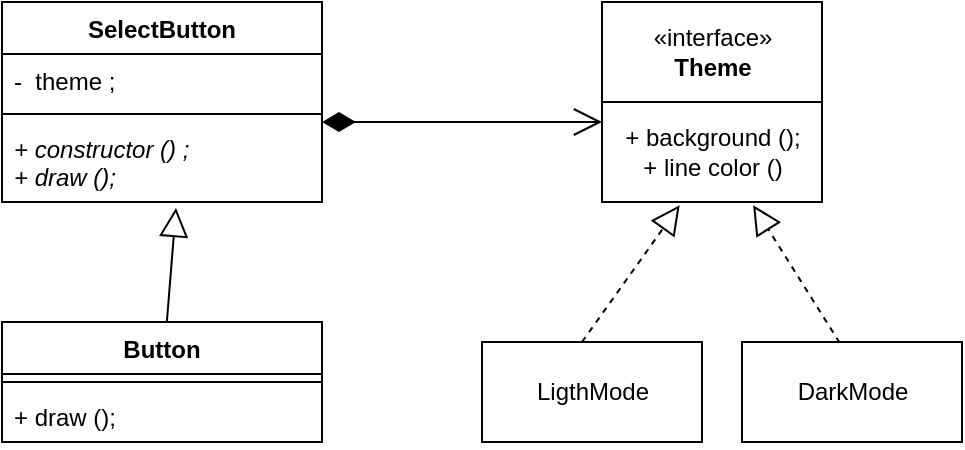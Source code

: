 <mxfile>
    <diagram id="ljfJBmxZfZ_6UgKJUW6r" name="Page-1">
        <mxGraphModel dx="350" dy="142" grid="1" gridSize="10" guides="1" tooltips="1" connect="1" arrows="1" fold="1" page="1" pageScale="1" pageWidth="827" pageHeight="1169" math="0" shadow="0">
            <root>
                <mxCell id="0"/>
                <mxCell id="1" parent="0"/>
                <mxCell id="2" value="«interface»&lt;br&gt;&lt;b&gt;Theme&lt;/b&gt;" style="html=1;" vertex="1" parent="1">
                    <mxGeometry x="380" y="150" width="110" height="50" as="geometry"/>
                </mxCell>
                <mxCell id="3" value="+ background ();&lt;br&gt;+ line color ()" style="html=1;" vertex="1" parent="1">
                    <mxGeometry x="380" y="200" width="110" height="50" as="geometry"/>
                </mxCell>
                <mxCell id="4" value="LigthMode" style="html=1;" vertex="1" parent="1">
                    <mxGeometry x="320" y="320" width="110" height="50" as="geometry"/>
                </mxCell>
                <mxCell id="5" value="DarkMode" style="html=1;" vertex="1" parent="1">
                    <mxGeometry x="450" y="320" width="110" height="50" as="geometry"/>
                </mxCell>
                <mxCell id="6" value="" style="endArrow=block;dashed=1;endFill=0;endSize=12;html=1;entryX=0.353;entryY=1.032;entryDx=0;entryDy=0;entryPerimeter=0;" edge="1" parent="1" target="3">
                    <mxGeometry width="160" relative="1" as="geometry">
                        <mxPoint x="370" y="320" as="sourcePoint"/>
                        <mxPoint x="360" y="260" as="targetPoint"/>
                    </mxGeometry>
                </mxCell>
                <mxCell id="7" value="" style="endArrow=block;dashed=1;endFill=0;endSize=12;html=1;entryX=0.687;entryY=1.032;entryDx=0;entryDy=0;entryPerimeter=0;exitX=0.444;exitY=0.008;exitDx=0;exitDy=0;exitPerimeter=0;" edge="1" parent="1" source="5" target="3">
                    <mxGeometry width="160" relative="1" as="geometry">
                        <mxPoint x="380" y="330" as="sourcePoint"/>
                        <mxPoint x="428.83" y="261.6" as="targetPoint"/>
                    </mxGeometry>
                </mxCell>
                <mxCell id="8" value="SelectButton" style="swimlane;fontStyle=1;align=center;verticalAlign=top;childLayout=stackLayout;horizontal=1;startSize=26;horizontalStack=0;resizeParent=1;resizeParentMax=0;resizeLast=0;collapsible=1;marginBottom=0;" vertex="1" parent="1">
                    <mxGeometry x="80" y="150" width="160" height="100" as="geometry"/>
                </mxCell>
                <mxCell id="9" value="-  theme ;" style="text;strokeColor=none;fillColor=none;align=left;verticalAlign=top;spacingLeft=4;spacingRight=4;overflow=hidden;rotatable=0;points=[[0,0.5],[1,0.5]];portConstraint=eastwest;" vertex="1" parent="8">
                    <mxGeometry y="26" width="160" height="26" as="geometry"/>
                </mxCell>
                <mxCell id="10" value="" style="line;strokeWidth=1;fillColor=none;align=left;verticalAlign=middle;spacingTop=-1;spacingLeft=3;spacingRight=3;rotatable=0;labelPosition=right;points=[];portConstraint=eastwest;" vertex="1" parent="8">
                    <mxGeometry y="52" width="160" height="8" as="geometry"/>
                </mxCell>
                <mxCell id="11" value="+ constructor () ; &#10;+ draw ();" style="text;strokeColor=none;fillColor=none;align=left;verticalAlign=top;spacingLeft=4;spacingRight=4;overflow=hidden;rotatable=0;points=[[0,0.5],[1,0.5]];portConstraint=eastwest;fontStyle=2" vertex="1" parent="8">
                    <mxGeometry y="60" width="160" height="40" as="geometry"/>
                </mxCell>
                <mxCell id="12" value="Button" style="swimlane;fontStyle=1;align=center;verticalAlign=top;childLayout=stackLayout;horizontal=1;startSize=26;horizontalStack=0;resizeParent=1;resizeParentMax=0;resizeLast=0;collapsible=1;marginBottom=0;" vertex="1" parent="1">
                    <mxGeometry x="80" y="310" width="160" height="60" as="geometry"/>
                </mxCell>
                <mxCell id="14" value="" style="line;strokeWidth=1;fillColor=none;align=left;verticalAlign=middle;spacingTop=-1;spacingLeft=3;spacingRight=3;rotatable=0;labelPosition=right;points=[];portConstraint=eastwest;" vertex="1" parent="12">
                    <mxGeometry y="26" width="160" height="8" as="geometry"/>
                </mxCell>
                <mxCell id="15" value="+ draw ();" style="text;strokeColor=none;fillColor=none;align=left;verticalAlign=top;spacingLeft=4;spacingRight=4;overflow=hidden;rotatable=0;points=[[0,0.5],[1,0.5]];portConstraint=eastwest;" vertex="1" parent="12">
                    <mxGeometry y="34" width="160" height="26" as="geometry"/>
                </mxCell>
                <mxCell id="16" value="" style="endArrow=block;endFill=0;endSize=12;html=1;entryX=0.543;entryY=1.08;entryDx=0;entryDy=0;entryPerimeter=0;" edge="1" parent="1" source="12" target="11">
                    <mxGeometry width="160" relative="1" as="geometry">
                        <mxPoint x="70" y="270" as="sourcePoint"/>
                        <mxPoint x="230" y="270" as="targetPoint"/>
                        <Array as="points">
                            <mxPoint x="167" y="253"/>
                        </Array>
                    </mxGeometry>
                </mxCell>
                <mxCell id="17" value="1" style="endArrow=open;html=1;endSize=12;startArrow=diamondThin;startSize=14;startFill=1;edgeStyle=orthogonalEdgeStyle;align=left;verticalAlign=bottom;textOpacity=0;" edge="1" parent="1">
                    <mxGeometry x="-0.75" y="30" relative="1" as="geometry">
                        <mxPoint x="240" y="210" as="sourcePoint"/>
                        <mxPoint x="380" y="210" as="targetPoint"/>
                        <mxPoint as="offset"/>
                    </mxGeometry>
                </mxCell>
            </root>
        </mxGraphModel>
    </diagram>
</mxfile>
